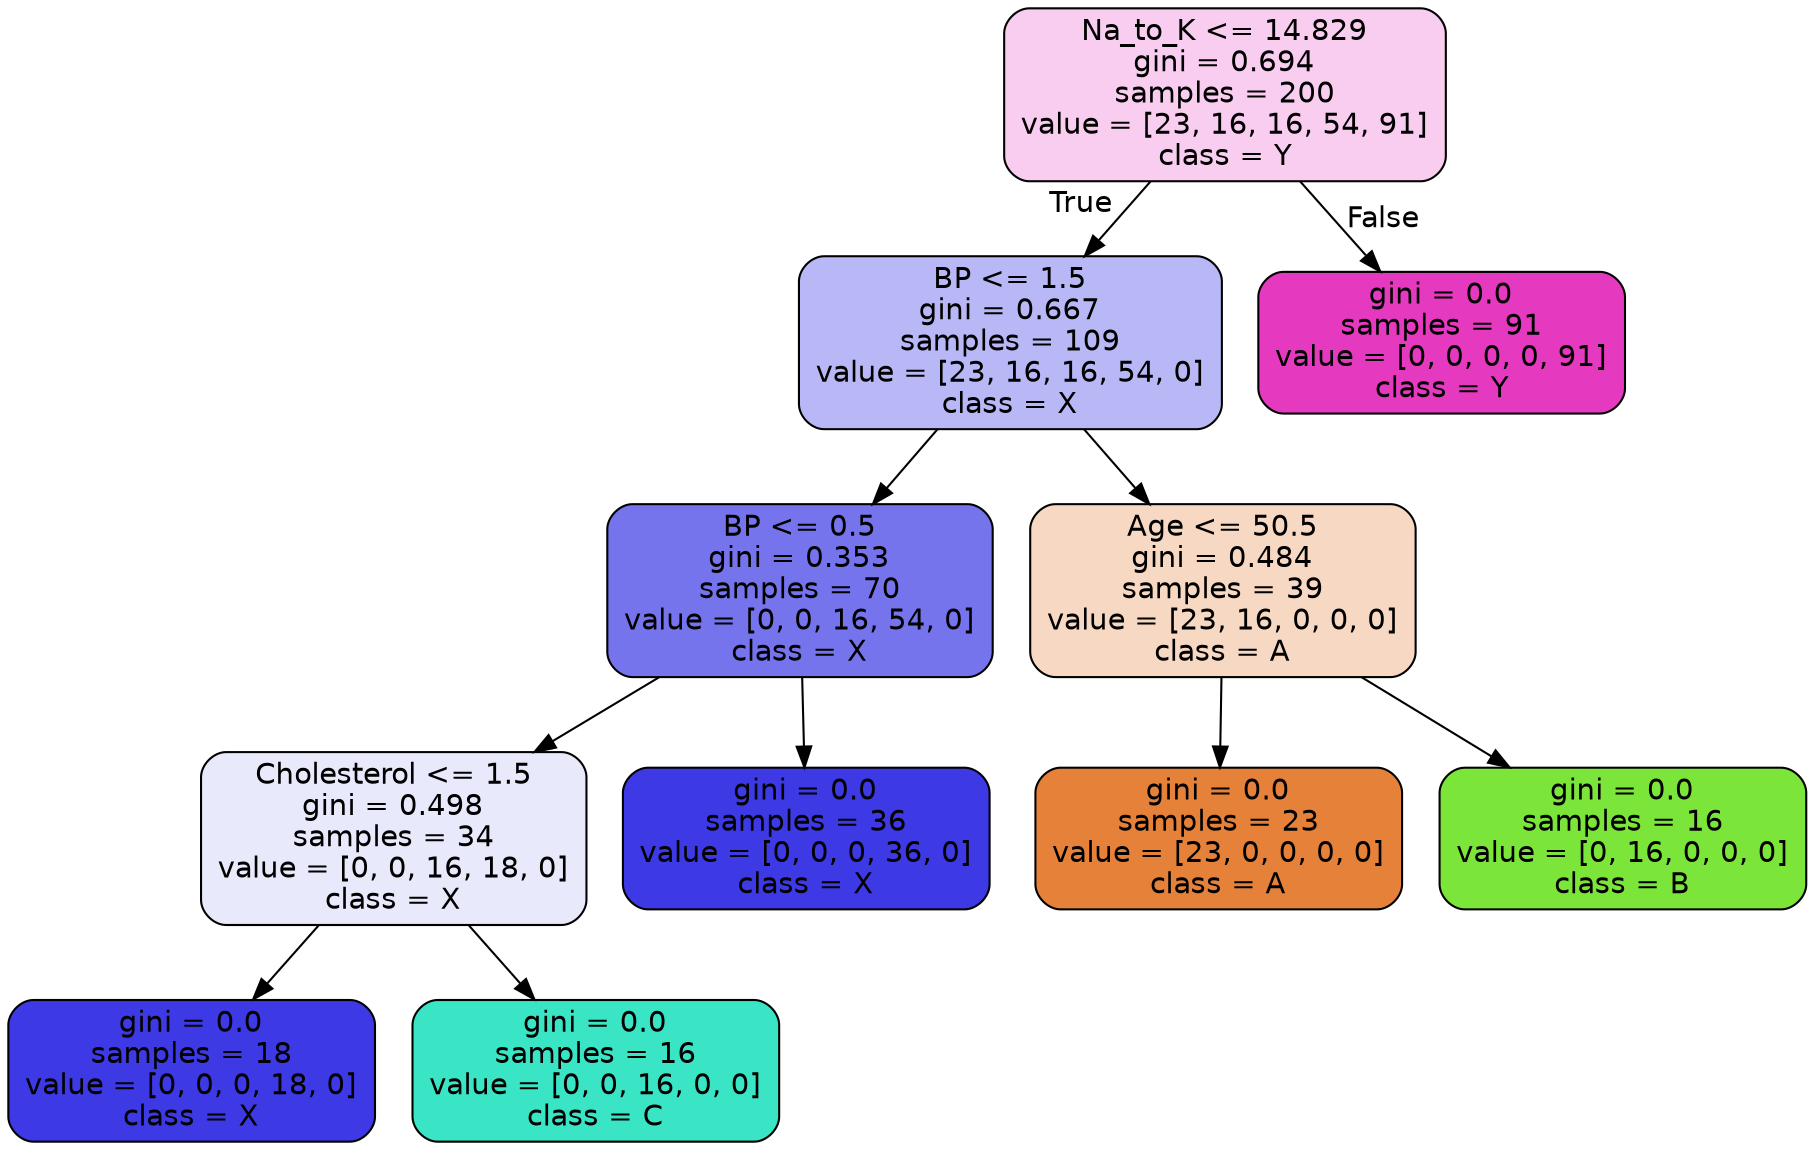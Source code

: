 digraph Tree {
node [shape=box, style="filled, rounded", color="black", fontname="helvetica"] ;
edge [fontname="helvetica"] ;
0 [label="Na_to_K <= 14.829\ngini = 0.694\nsamples = 200\nvalue = [23, 16, 16, 54, 91]\nclass = Y", fillcolor="#f8cdef"] ;
1 [label="BP <= 1.5\ngini = 0.667\nsamples = 109\nvalue = [23, 16, 16, 54, 0]\nclass = X", fillcolor="#b9b8f6"] ;
0 -> 1 [labeldistance=2.5, labelangle=45, headlabel="True"] ;
2 [label="BP <= 0.5\ngini = 0.353\nsamples = 70\nvalue = [0, 0, 16, 54, 0]\nclass = X", fillcolor="#7674ed"] ;
1 -> 2 ;
3 [label="Cholesterol <= 1.5\ngini = 0.498\nsamples = 34\nvalue = [0, 0, 16, 18, 0]\nclass = X", fillcolor="#e9e9fc"] ;
2 -> 3 ;
4 [label="gini = 0.0\nsamples = 18\nvalue = [0, 0, 0, 18, 0]\nclass = X", fillcolor="#3c39e5"] ;
3 -> 4 ;
5 [label="gini = 0.0\nsamples = 16\nvalue = [0, 0, 16, 0, 0]\nclass = C", fillcolor="#39e5c5"] ;
3 -> 5 ;
6 [label="gini = 0.0\nsamples = 36\nvalue = [0, 0, 0, 36, 0]\nclass = X", fillcolor="#3c39e5"] ;
2 -> 6 ;
7 [label="Age <= 50.5\ngini = 0.484\nsamples = 39\nvalue = [23, 16, 0, 0, 0]\nclass = A", fillcolor="#f7d9c3"] ;
1 -> 7 ;
8 [label="gini = 0.0\nsamples = 23\nvalue = [23, 0, 0, 0, 0]\nclass = A", fillcolor="#e58139"] ;
7 -> 8 ;
9 [label="gini = 0.0\nsamples = 16\nvalue = [0, 16, 0, 0, 0]\nclass = B", fillcolor="#7be539"] ;
7 -> 9 ;
10 [label="gini = 0.0\nsamples = 91\nvalue = [0, 0, 0, 0, 91]\nclass = Y", fillcolor="#e539c0"] ;
0 -> 10 [labeldistance=2.5, labelangle=-45, headlabel="False"] ;
}